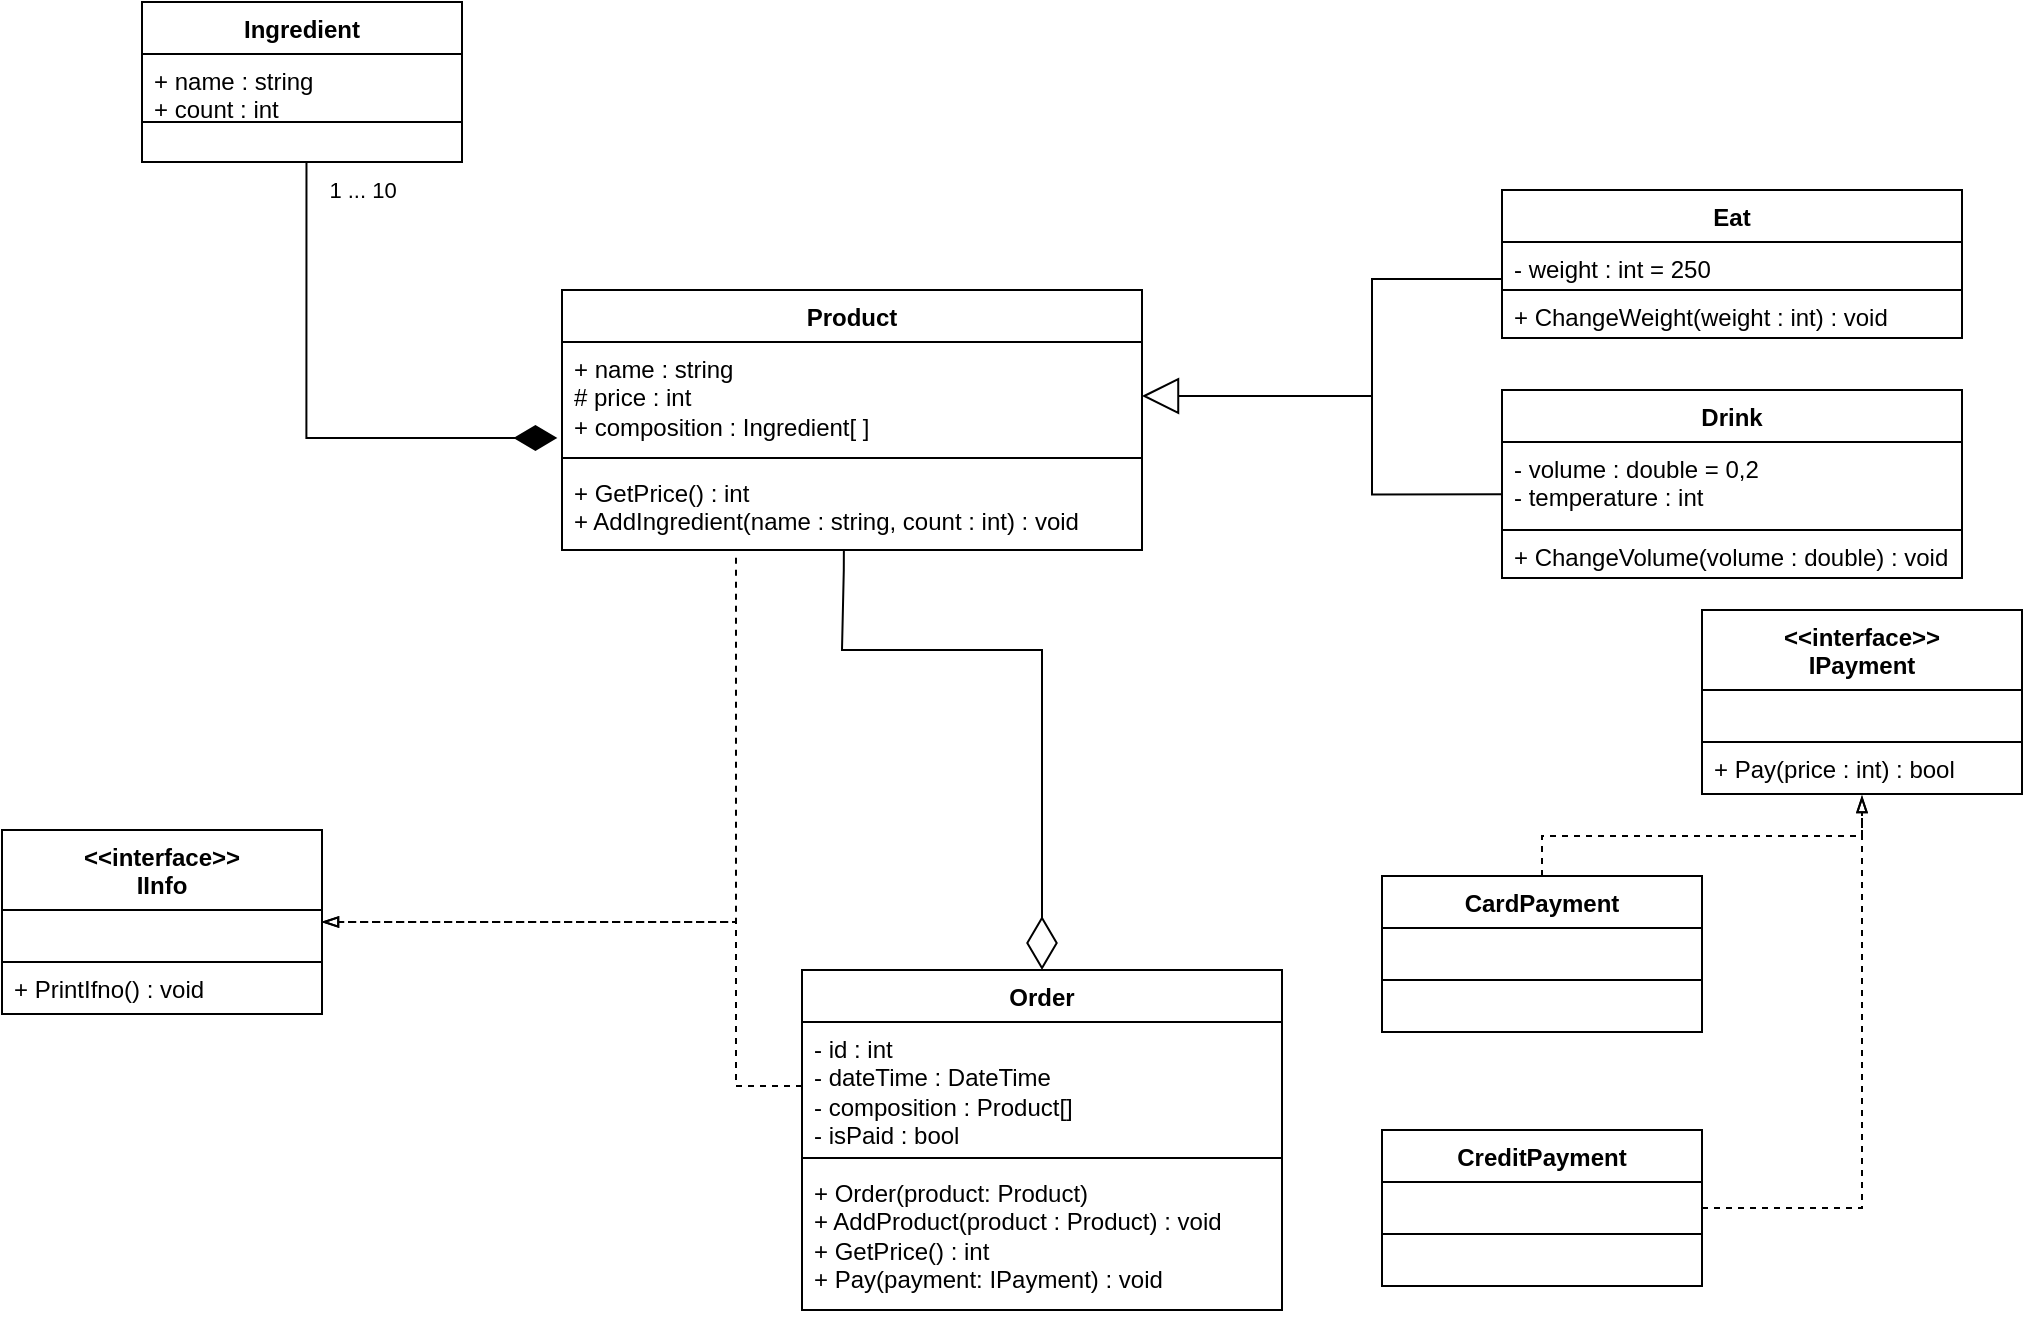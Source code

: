 <mxfile version="23.1.5" type="device">
  <diagram name="Page-1" id="e7e014a7-5840-1c2e-5031-d8a46d1fe8dd">
    <mxGraphModel dx="1147" dy="675" grid="1" gridSize="10" guides="1" tooltips="1" connect="1" arrows="1" fold="1" page="1" pageScale="1" pageWidth="1169" pageHeight="826" background="none" math="0" shadow="0">
      <root>
        <mxCell id="0" />
        <mxCell id="1" parent="0" />
        <mxCell id="3KfA-YHbL1lGhASS7LkS-41" value="Product" style="swimlane;fontStyle=1;align=center;verticalAlign=top;childLayout=stackLayout;horizontal=1;startSize=26;horizontalStack=0;resizeParent=1;resizeParentMax=0;resizeLast=0;collapsible=1;marginBottom=0;whiteSpace=wrap;html=1;" vertex="1" parent="1">
          <mxGeometry x="380" y="260" width="290" height="130" as="geometry" />
        </mxCell>
        <mxCell id="3KfA-YHbL1lGhASS7LkS-42" value="+ name : string&lt;div&gt;# price : int&lt;/div&gt;&lt;div&gt;+ composition : Ingredient[ ]&lt;/div&gt;" style="text;strokeColor=none;fillColor=none;align=left;verticalAlign=top;spacingLeft=4;spacingRight=4;overflow=hidden;rotatable=0;points=[[0,0.5],[1,0.5]];portConstraint=eastwest;whiteSpace=wrap;html=1;" vertex="1" parent="3KfA-YHbL1lGhASS7LkS-41">
          <mxGeometry y="26" width="290" height="54" as="geometry" />
        </mxCell>
        <mxCell id="3KfA-YHbL1lGhASS7LkS-43" value="" style="line;strokeWidth=1;fillColor=none;align=left;verticalAlign=middle;spacingTop=-1;spacingLeft=3;spacingRight=3;rotatable=0;labelPosition=right;points=[];portConstraint=eastwest;strokeColor=inherit;" vertex="1" parent="3KfA-YHbL1lGhASS7LkS-41">
          <mxGeometry y="80" width="290" height="8" as="geometry" />
        </mxCell>
        <mxCell id="3KfA-YHbL1lGhASS7LkS-44" value="+ GetPrice() : int&lt;br&gt;+ AddIngredient(name : string, count : int) : void" style="text;strokeColor=none;fillColor=none;align=left;verticalAlign=top;spacingLeft=4;spacingRight=4;overflow=hidden;rotatable=0;points=[[0,0.5],[1,0.5]];portConstraint=eastwest;whiteSpace=wrap;html=1;" vertex="1" parent="3KfA-YHbL1lGhASS7LkS-41">
          <mxGeometry y="88" width="290" height="42" as="geometry" />
        </mxCell>
        <mxCell id="3KfA-YHbL1lGhASS7LkS-46" value="Eat" style="swimlane;fontStyle=1;align=center;verticalAlign=top;childLayout=stackLayout;horizontal=1;startSize=26;horizontalStack=0;resizeParent=1;resizeParentMax=0;resizeLast=0;collapsible=1;marginBottom=0;whiteSpace=wrap;html=1;" vertex="1" parent="1">
          <mxGeometry x="850" y="210" width="230" height="74" as="geometry" />
        </mxCell>
        <mxCell id="3KfA-YHbL1lGhASS7LkS-47" value="- weight : int = 250" style="text;strokeColor=none;fillColor=none;align=left;verticalAlign=top;spacingLeft=4;spacingRight=4;overflow=hidden;rotatable=0;points=[[0,0.5],[1,0.5]];portConstraint=eastwest;whiteSpace=wrap;html=1;" vertex="1" parent="3KfA-YHbL1lGhASS7LkS-46">
          <mxGeometry y="26" width="230" height="24" as="geometry" />
        </mxCell>
        <mxCell id="3KfA-YHbL1lGhASS7LkS-50" value="+ ChangeWeight(weight : int) : void" style="text;strokeColor=default;fillColor=none;align=left;verticalAlign=top;spacingLeft=4;spacingRight=4;overflow=hidden;rotatable=0;points=[[0,0.5],[1,0.5]];portConstraint=eastwest;whiteSpace=wrap;html=1;" vertex="1" parent="3KfA-YHbL1lGhASS7LkS-46">
          <mxGeometry y="50" width="230" height="24" as="geometry" />
        </mxCell>
        <mxCell id="3KfA-YHbL1lGhASS7LkS-51" value="Drink" style="swimlane;fontStyle=1;align=center;verticalAlign=top;childLayout=stackLayout;horizontal=1;startSize=26;horizontalStack=0;resizeParent=1;resizeParentMax=0;resizeLast=0;collapsible=1;marginBottom=0;whiteSpace=wrap;html=1;" vertex="1" parent="1">
          <mxGeometry x="850" y="310" width="230" height="94" as="geometry" />
        </mxCell>
        <mxCell id="3KfA-YHbL1lGhASS7LkS-52" value="- volume : double = 0,2&lt;br&gt;- temperature : int" style="text;strokeColor=none;fillColor=none;align=left;verticalAlign=top;spacingLeft=4;spacingRight=4;overflow=hidden;rotatable=0;points=[[0,0.5],[1,0.5]];portConstraint=eastwest;whiteSpace=wrap;html=1;" vertex="1" parent="3KfA-YHbL1lGhASS7LkS-51">
          <mxGeometry y="26" width="230" height="44" as="geometry" />
        </mxCell>
        <mxCell id="3KfA-YHbL1lGhASS7LkS-53" value="+ ChangeVolume(volume : double) : void" style="text;strokeColor=default;fillColor=none;align=left;verticalAlign=top;spacingLeft=4;spacingRight=4;overflow=hidden;rotatable=0;points=[[0,0.5],[1,0.5]];portConstraint=eastwest;whiteSpace=wrap;html=1;" vertex="1" parent="3KfA-YHbL1lGhASS7LkS-51">
          <mxGeometry y="70" width="230" height="24" as="geometry" />
        </mxCell>
        <mxCell id="3KfA-YHbL1lGhASS7LkS-55" value="&lt;div&gt;&lt;br/&gt;&lt;/div&gt;" style="endArrow=none;endSize=16;endFill=0;html=1;rounded=0;jumpStyle=none;edgeStyle=orthogonalEdgeStyle;exitX=-0.002;exitY=0.772;exitDx=0;exitDy=0;exitPerimeter=0;" edge="1" parent="1" source="3KfA-YHbL1lGhASS7LkS-47">
          <mxGeometry width="160" relative="1" as="geometry">
            <mxPoint x="840" y="253" as="sourcePoint" />
            <mxPoint x="690" y="313" as="targetPoint" />
            <Array as="points">
              <mxPoint x="785" y="254" />
              <mxPoint x="785" y="313" />
              <mxPoint x="690" y="313" />
            </Array>
          </mxGeometry>
        </mxCell>
        <mxCell id="3KfA-YHbL1lGhASS7LkS-56" value="&lt;div&gt;&lt;br/&gt;&lt;/div&gt;" style="endArrow=block;endSize=16;endFill=0;html=1;rounded=0;exitX=0;exitY=0.595;exitDx=0;exitDy=0;exitPerimeter=0;jumpStyle=none;edgeStyle=orthogonalEdgeStyle;" edge="1" parent="1" source="3KfA-YHbL1lGhASS7LkS-52">
          <mxGeometry width="160" relative="1" as="geometry">
            <mxPoint x="847.24" y="361.792" as="sourcePoint" />
            <mxPoint x="670" y="313" as="targetPoint" />
            <Array as="points">
              <mxPoint x="785" y="362" />
              <mxPoint x="785" y="313" />
            </Array>
          </mxGeometry>
        </mxCell>
        <mxCell id="3KfA-YHbL1lGhASS7LkS-57" value="Order" style="swimlane;fontStyle=1;align=center;verticalAlign=top;childLayout=stackLayout;horizontal=1;startSize=26;horizontalStack=0;resizeParent=1;resizeParentMax=0;resizeLast=0;collapsible=1;marginBottom=0;whiteSpace=wrap;html=1;" vertex="1" parent="1">
          <mxGeometry x="500" y="600" width="240" height="170" as="geometry" />
        </mxCell>
        <mxCell id="3KfA-YHbL1lGhASS7LkS-58" value="- id : int&lt;br&gt;- dateTime : DateTime&lt;div&gt;- composition : Product[]&lt;/div&gt;&lt;div&gt;- isPaid : bool&lt;/div&gt;" style="text;strokeColor=none;fillColor=none;align=left;verticalAlign=top;spacingLeft=4;spacingRight=4;overflow=hidden;rotatable=0;points=[[0,0.5],[1,0.5]];portConstraint=eastwest;whiteSpace=wrap;html=1;" vertex="1" parent="3KfA-YHbL1lGhASS7LkS-57">
          <mxGeometry y="26" width="240" height="64" as="geometry" />
        </mxCell>
        <mxCell id="3KfA-YHbL1lGhASS7LkS-59" value="" style="line;strokeWidth=1;fillColor=none;align=left;verticalAlign=middle;spacingTop=-1;spacingLeft=3;spacingRight=3;rotatable=0;labelPosition=right;points=[];portConstraint=eastwest;strokeColor=inherit;" vertex="1" parent="3KfA-YHbL1lGhASS7LkS-57">
          <mxGeometry y="90" width="240" height="8" as="geometry" />
        </mxCell>
        <mxCell id="3KfA-YHbL1lGhASS7LkS-60" value="+ Order(product: Product)&lt;div&gt;+ AddProduct(product : Product) : void&lt;/div&gt;&lt;div&gt;+ GetPrice() : int&lt;/div&gt;&lt;div&gt;+ Pay(payment: IPayment) : void&lt;/div&gt;" style="text;strokeColor=none;fillColor=none;align=left;verticalAlign=top;spacingLeft=4;spacingRight=4;overflow=hidden;rotatable=0;points=[[0,0.5],[1,0.5]];portConstraint=eastwest;whiteSpace=wrap;html=1;" vertex="1" parent="3KfA-YHbL1lGhASS7LkS-57">
          <mxGeometry y="98" width="240" height="72" as="geometry" />
        </mxCell>
        <mxCell id="3KfA-YHbL1lGhASS7LkS-61" value="" style="endArrow=diamondThin;endFill=0;endSize=24;html=1;rounded=0;entryX=0.5;entryY=0;entryDx=0;entryDy=0;exitX=0.486;exitY=0.987;exitDx=0;exitDy=0;exitPerimeter=0;edgeStyle=orthogonalEdgeStyle;" edge="1" parent="1" source="3KfA-YHbL1lGhASS7LkS-44" target="3KfA-YHbL1lGhASS7LkS-57">
          <mxGeometry width="160" relative="1" as="geometry">
            <mxPoint x="587.44" y="354.338" as="sourcePoint" />
            <mxPoint x="620.25" y="416.998" as="targetPoint" />
            <Array as="points">
              <mxPoint x="521" y="400" />
              <mxPoint x="520" y="400" />
              <mxPoint x="520" y="440" />
              <mxPoint x="620" y="440" />
            </Array>
          </mxGeometry>
        </mxCell>
        <mxCell id="3KfA-YHbL1lGhASS7LkS-62" value="Ingredient" style="swimlane;fontStyle=1;align=center;verticalAlign=top;childLayout=stackLayout;horizontal=1;startSize=26;horizontalStack=0;resizeParent=1;resizeParentMax=0;resizeLast=0;collapsible=1;marginBottom=0;whiteSpace=wrap;html=1;" vertex="1" parent="1">
          <mxGeometry x="170" y="116" width="160" height="80" as="geometry" />
        </mxCell>
        <mxCell id="3KfA-YHbL1lGhASS7LkS-63" value="+ name : string&lt;br&gt;+ count : int" style="text;strokeColor=none;fillColor=none;align=left;verticalAlign=top;spacingLeft=4;spacingRight=4;overflow=hidden;rotatable=0;points=[[0,0.5],[1,0.5]];portConstraint=eastwest;whiteSpace=wrap;html=1;" vertex="1" parent="3KfA-YHbL1lGhASS7LkS-62">
          <mxGeometry y="26" width="160" height="34" as="geometry" />
        </mxCell>
        <mxCell id="3KfA-YHbL1lGhASS7LkS-67" style="text;strokeColor=default;fillColor=none;align=left;verticalAlign=top;spacingLeft=4;spacingRight=4;overflow=hidden;rotatable=0;points=[[0,0.5],[1,0.5]];portConstraint=eastwest;whiteSpace=wrap;html=1;" vertex="1" parent="3KfA-YHbL1lGhASS7LkS-62">
          <mxGeometry y="60" width="160" height="20" as="geometry" />
        </mxCell>
        <mxCell id="3KfA-YHbL1lGhASS7LkS-69" value="" style="endArrow=diamondThin;endFill=1;html=1;edgeStyle=orthogonalEdgeStyle;align=left;verticalAlign=top;rounded=0;exitX=0.514;exitY=1;exitDx=0;exitDy=0;exitPerimeter=0;entryX=-0.008;entryY=0.881;entryDx=0;entryDy=0;entryPerimeter=0;endSize=19;" edge="1" parent="1" source="3KfA-YHbL1lGhASS7LkS-67" target="3KfA-YHbL1lGhASS7LkS-42">
          <mxGeometry x="-1" relative="1" as="geometry">
            <mxPoint x="190" y="270" as="sourcePoint" />
            <mxPoint x="350" y="330" as="targetPoint" />
            <Array as="points">
              <mxPoint x="252" y="334" />
              <mxPoint x="378" y="334" />
            </Array>
          </mxGeometry>
        </mxCell>
        <mxCell id="3KfA-YHbL1lGhASS7LkS-71" value="1 ... 10" style="edgeLabel;html=1;align=center;verticalAlign=middle;resizable=0;points=[];" vertex="1" connectable="0" parent="3KfA-YHbL1lGhASS7LkS-69">
          <mxGeometry x="0.81" y="-2" relative="1" as="geometry">
            <mxPoint x="-73" y="-126" as="offset" />
          </mxGeometry>
        </mxCell>
        <mxCell id="3KfA-YHbL1lGhASS7LkS-72" value="&amp;lt;&amp;lt;interface&amp;gt;&amp;gt;&lt;br&gt;IInfo" style="swimlane;fontStyle=1;align=center;verticalAlign=top;childLayout=stackLayout;horizontal=1;startSize=40;horizontalStack=0;resizeParent=1;resizeParentMax=0;resizeLast=0;collapsible=1;marginBottom=0;whiteSpace=wrap;html=1;" vertex="1" parent="1">
          <mxGeometry x="100" y="530" width="160" height="92" as="geometry" />
        </mxCell>
        <mxCell id="3KfA-YHbL1lGhASS7LkS-78" style="text;strokeColor=default;fillColor=none;align=left;verticalAlign=top;spacingLeft=4;spacingRight=4;overflow=hidden;rotatable=0;points=[[0,0.5],[1,0.5]];portConstraint=eastwest;whiteSpace=wrap;html=1;" vertex="1" parent="3KfA-YHbL1lGhASS7LkS-72">
          <mxGeometry y="40" width="160" height="26" as="geometry" />
        </mxCell>
        <mxCell id="3KfA-YHbL1lGhASS7LkS-77" value="+ PrintIfno() : void" style="text;strokeColor=none;fillColor=none;align=left;verticalAlign=top;spacingLeft=4;spacingRight=4;overflow=hidden;rotatable=0;points=[[0,0.5],[1,0.5]];portConstraint=eastwest;whiteSpace=wrap;html=1;" vertex="1" parent="3KfA-YHbL1lGhASS7LkS-72">
          <mxGeometry y="66" width="160" height="26" as="geometry" />
        </mxCell>
        <mxCell id="3KfA-YHbL1lGhASS7LkS-79" value="&amp;lt;&amp;lt;interface&amp;gt;&amp;gt;&lt;br&gt;IPayment" style="swimlane;fontStyle=1;align=center;verticalAlign=top;childLayout=stackLayout;horizontal=1;startSize=40;horizontalStack=0;resizeParent=1;resizeParentMax=0;resizeLast=0;collapsible=1;marginBottom=0;whiteSpace=wrap;html=1;" vertex="1" parent="1">
          <mxGeometry x="950" y="420" width="160" height="92" as="geometry" />
        </mxCell>
        <mxCell id="3KfA-YHbL1lGhASS7LkS-80" style="text;strokeColor=default;fillColor=none;align=left;verticalAlign=top;spacingLeft=4;spacingRight=4;overflow=hidden;rotatable=0;points=[[0,0.5],[1,0.5]];portConstraint=eastwest;whiteSpace=wrap;html=1;" vertex="1" parent="3KfA-YHbL1lGhASS7LkS-79">
          <mxGeometry y="40" width="160" height="26" as="geometry" />
        </mxCell>
        <mxCell id="3KfA-YHbL1lGhASS7LkS-81" value="+ Pay(price : int) : bool" style="text;strokeColor=none;fillColor=none;align=left;verticalAlign=top;spacingLeft=4;spacingRight=4;overflow=hidden;rotatable=0;points=[[0,0.5],[1,0.5]];portConstraint=eastwest;whiteSpace=wrap;html=1;" vertex="1" parent="3KfA-YHbL1lGhASS7LkS-79">
          <mxGeometry y="66" width="160" height="26" as="geometry" />
        </mxCell>
        <mxCell id="3KfA-YHbL1lGhASS7LkS-82" style="edgeStyle=orthogonalEdgeStyle;rounded=0;orthogonalLoop=1;jettySize=auto;html=1;entryX=0.3;entryY=1.092;entryDx=0;entryDy=0;entryPerimeter=0;endArrow=none;endFill=0;startArrow=blockThin;startFill=0;dashed=1;" edge="1" parent="1" source="3KfA-YHbL1lGhASS7LkS-72" target="3KfA-YHbL1lGhASS7LkS-44">
          <mxGeometry relative="1" as="geometry">
            <Array as="points">
              <mxPoint x="467" y="576" />
            </Array>
          </mxGeometry>
        </mxCell>
        <mxCell id="3KfA-YHbL1lGhASS7LkS-83" style="edgeStyle=orthogonalEdgeStyle;rounded=0;orthogonalLoop=1;jettySize=auto;html=1;dashed=1;endArrow=blockThin;endFill=0;" edge="1" parent="1" source="3KfA-YHbL1lGhASS7LkS-58">
          <mxGeometry relative="1" as="geometry">
            <mxPoint x="260" y="576" as="targetPoint" />
            <Array as="points">
              <mxPoint x="467" y="658" />
              <mxPoint x="467" y="576" />
            </Array>
          </mxGeometry>
        </mxCell>
        <mxCell id="3KfA-YHbL1lGhASS7LkS-84" value="CardPayment" style="swimlane;fontStyle=1;align=center;verticalAlign=top;childLayout=stackLayout;horizontal=1;startSize=26;horizontalStack=0;resizeParent=1;resizeParentMax=0;resizeLast=0;collapsible=1;marginBottom=0;whiteSpace=wrap;html=1;" vertex="1" parent="1">
          <mxGeometry x="790" y="553" width="160" height="78" as="geometry" />
        </mxCell>
        <mxCell id="3KfA-YHbL1lGhASS7LkS-89" style="text;strokeColor=none;fillColor=none;align=left;verticalAlign=top;spacingLeft=4;spacingRight=4;overflow=hidden;rotatable=0;points=[[0,0.5],[1,0.5]];portConstraint=eastwest;whiteSpace=wrap;html=1;" vertex="1" parent="3KfA-YHbL1lGhASS7LkS-84">
          <mxGeometry y="26" width="160" height="26" as="geometry" />
        </mxCell>
        <mxCell id="3KfA-YHbL1lGhASS7LkS-88" style="text;strokeColor=default;fillColor=none;align=left;verticalAlign=top;spacingLeft=4;spacingRight=4;overflow=hidden;rotatable=0;points=[[0,0.5],[1,0.5]];portConstraint=eastwest;whiteSpace=wrap;html=1;" vertex="1" parent="3KfA-YHbL1lGhASS7LkS-84">
          <mxGeometry y="52" width="160" height="26" as="geometry" />
        </mxCell>
        <mxCell id="3KfA-YHbL1lGhASS7LkS-90" value="CreditPayment" style="swimlane;fontStyle=1;align=center;verticalAlign=top;childLayout=stackLayout;horizontal=1;startSize=26;horizontalStack=0;resizeParent=1;resizeParentMax=0;resizeLast=0;collapsible=1;marginBottom=0;whiteSpace=wrap;html=1;" vertex="1" parent="1">
          <mxGeometry x="790" y="680" width="160" height="78" as="geometry" />
        </mxCell>
        <mxCell id="3KfA-YHbL1lGhASS7LkS-91" style="text;strokeColor=none;fillColor=none;align=left;verticalAlign=top;spacingLeft=4;spacingRight=4;overflow=hidden;rotatable=0;points=[[0,0.5],[1,0.5]];portConstraint=eastwest;whiteSpace=wrap;html=1;" vertex="1" parent="3KfA-YHbL1lGhASS7LkS-90">
          <mxGeometry y="26" width="160" height="26" as="geometry" />
        </mxCell>
        <mxCell id="3KfA-YHbL1lGhASS7LkS-92" style="text;strokeColor=default;fillColor=none;align=left;verticalAlign=top;spacingLeft=4;spacingRight=4;overflow=hidden;rotatable=0;points=[[0,0.5],[1,0.5]];portConstraint=eastwest;whiteSpace=wrap;html=1;" vertex="1" parent="3KfA-YHbL1lGhASS7LkS-90">
          <mxGeometry y="52" width="160" height="26" as="geometry" />
        </mxCell>
        <mxCell id="3KfA-YHbL1lGhASS7LkS-93" style="edgeStyle=orthogonalEdgeStyle;rounded=0;orthogonalLoop=1;jettySize=auto;html=1;dashed=1;endArrow=blockThin;endFill=0;" edge="1" parent="1" source="3KfA-YHbL1lGhASS7LkS-90">
          <mxGeometry relative="1" as="geometry">
            <mxPoint x="1030" y="513" as="targetPoint" />
            <Array as="points">
              <mxPoint x="1030" y="719" />
            </Array>
          </mxGeometry>
        </mxCell>
        <mxCell id="3KfA-YHbL1lGhASS7LkS-94" style="edgeStyle=orthogonalEdgeStyle;rounded=0;orthogonalLoop=1;jettySize=auto;html=1;exitX=0.5;exitY=0;exitDx=0;exitDy=0;dashed=1;endArrow=blockThin;endFill=0;" edge="1" parent="1" source="3KfA-YHbL1lGhASS7LkS-84">
          <mxGeometry relative="1" as="geometry">
            <mxPoint x="1030" y="513" as="targetPoint" />
            <Array as="points">
              <mxPoint x="870" y="533" />
              <mxPoint x="1030" y="533" />
            </Array>
          </mxGeometry>
        </mxCell>
      </root>
    </mxGraphModel>
  </diagram>
</mxfile>

